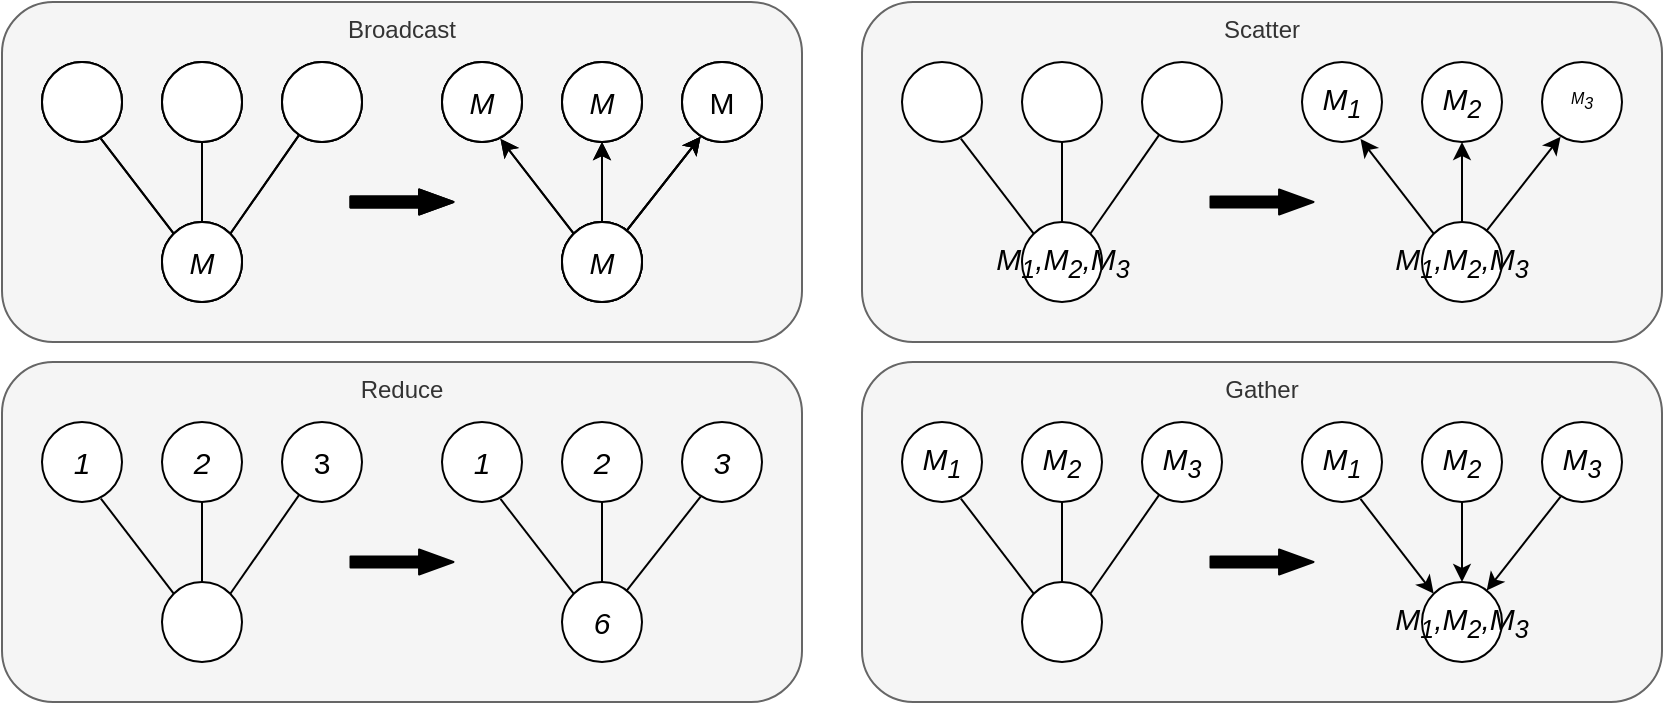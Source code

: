 <mxfile version="13.7.7" type="device"><diagram id="AlAOjZOpz6Q59WPYzQzP" name="group_communication"><mxGraphModel dx="2062" dy="1060" grid="1" gridSize="10" guides="1" tooltips="1" connect="1" arrows="1" fold="1" page="1" pageScale="1" pageWidth="850" pageHeight="1100" math="0" shadow="0"><root><mxCell id="0"/><mxCell id="1" parent="0"/><mxCell id="6ud2PgSasfHSi-d6BBd2-200" value="Reduce" style="rounded=1;whiteSpace=wrap;html=1;verticalAlign=top;fillColor=#f5f5f5;strokeColor=#666666;fontColor=#333333;" parent="1" vertex="1"><mxGeometry y="190" width="400" height="170" as="geometry"/></mxCell><mxCell id="6ud2PgSasfHSi-d6BBd2-232" value="Scatter" style="rounded=1;whiteSpace=wrap;html=1;verticalAlign=top;fillColor=#f5f5f5;strokeColor=#666666;fontColor=#333333;" parent="1" vertex="1"><mxGeometry x="430" y="10" width="400" height="170" as="geometry"/></mxCell><mxCell id="6ud2PgSasfHSi-d6BBd2-102" value="Broadcast" style="rounded=1;whiteSpace=wrap;html=1;verticalAlign=top;fillColor=#f5f5f5;strokeColor=#666666;fontColor=#333333;" parent="1" vertex="1"><mxGeometry y="10" width="400" height="170" as="geometry"/></mxCell><mxCell id="6ud2PgSasfHSi-d6BBd2-51" value="" style="ellipse;whiteSpace=wrap;html=1;aspect=fixed;" parent="1" vertex="1"><mxGeometry x="280" y="40" width="40" height="40" as="geometry"/></mxCell><mxCell id="6ud2PgSasfHSi-d6BBd2-52" value="" style="ellipse;whiteSpace=wrap;html=1;aspect=fixed;" parent="1" vertex="1"><mxGeometry x="340" y="40" width="40" height="40" as="geometry"/></mxCell><mxCell id="6ud2PgSasfHSi-d6BBd2-53" value="" style="ellipse;whiteSpace=wrap;html=1;aspect=fixed;" parent="1" vertex="1"><mxGeometry x="220" y="40" width="40" height="40" as="geometry"/></mxCell><mxCell id="6ud2PgSasfHSi-d6BBd2-54" value="" style="ellipse;whiteSpace=wrap;html=1;aspect=fixed;" parent="1" vertex="1"><mxGeometry x="280" y="120" width="40" height="40" as="geometry"/></mxCell><mxCell id="6ud2PgSasfHSi-d6BBd2-67" value="" style="ellipse;whiteSpace=wrap;html=1;aspect=fixed;" parent="1" vertex="1"><mxGeometry x="20" y="40" width="40" height="40" as="geometry"/></mxCell><mxCell id="6ud2PgSasfHSi-d6BBd2-68" value="" style="ellipse;whiteSpace=wrap;html=1;aspect=fixed;" parent="1" vertex="1"><mxGeometry x="80" y="40" width="40" height="40" as="geometry"/></mxCell><mxCell id="6ud2PgSasfHSi-d6BBd2-69" value="" style="ellipse;whiteSpace=wrap;html=1;aspect=fixed;" parent="1" vertex="1"><mxGeometry x="140" y="40" width="40" height="40" as="geometry"/></mxCell><mxCell id="6ud2PgSasfHSi-d6BBd2-70" value="" style="ellipse;whiteSpace=wrap;html=1;aspect=fixed;" parent="1" vertex="1"><mxGeometry x="80" y="120" width="40" height="40" as="geometry"/></mxCell><mxCell id="6ud2PgSasfHSi-d6BBd2-77" value="" style="ellipse;whiteSpace=wrap;html=1;aspect=fixed;" parent="1" vertex="1"><mxGeometry x="20" y="40" width="40" height="40" as="geometry"/></mxCell><mxCell id="6ud2PgSasfHSi-d6BBd2-78" value="" style="ellipse;whiteSpace=wrap;html=1;aspect=fixed;" parent="1" vertex="1"><mxGeometry x="80" y="40" width="40" height="40" as="geometry"/></mxCell><mxCell id="6ud2PgSasfHSi-d6BBd2-79" value="" style="ellipse;whiteSpace=wrap;html=1;aspect=fixed;" parent="1" vertex="1"><mxGeometry x="140" y="40" width="40" height="40" as="geometry"/></mxCell><mxCell id="6ud2PgSasfHSi-d6BBd2-80" value="" style="ellipse;whiteSpace=wrap;html=1;aspect=fixed;" parent="1" vertex="1"><mxGeometry x="80" y="120" width="40" height="40" as="geometry"/></mxCell><mxCell id="6ud2PgSasfHSi-d6BBd2-81" value="" style="ellipse;whiteSpace=wrap;html=1;aspect=fixed;" parent="1" vertex="1"><mxGeometry x="220" y="40" width="40" height="40" as="geometry"/></mxCell><mxCell id="6ud2PgSasfHSi-d6BBd2-82" value="" style="ellipse;whiteSpace=wrap;html=1;aspect=fixed;" parent="1" vertex="1"><mxGeometry x="280" y="40" width="40" height="40" as="geometry"/></mxCell><mxCell id="6ud2PgSasfHSi-d6BBd2-83" value="" style="ellipse;whiteSpace=wrap;html=1;aspect=fixed;" parent="1" vertex="1"><mxGeometry x="280" y="120" width="40" height="40" as="geometry"/></mxCell><mxCell id="6ud2PgSasfHSi-d6BBd2-84" value="" style="ellipse;whiteSpace=wrap;html=1;aspect=fixed;" parent="1" vertex="1"><mxGeometry x="340" y="40" width="40" height="40" as="geometry"/></mxCell><mxCell id="6ud2PgSasfHSi-d6BBd2-133" value="" style="shape=flexArrow;endArrow=classic;html=1;fillColor=#000000;width=5.517;endSize=5.406;endWidth=5.99;" parent="1" edge="1"><mxGeometry width="50" height="50" relative="1" as="geometry"><mxPoint x="173.75" y="110.0" as="sourcePoint"/><mxPoint x="226.25" y="110" as="targetPoint"/></mxGeometry></mxCell><mxCell id="6ud2PgSasfHSi-d6BBd2-135" value="" style="endArrow=none;html=1;entryX=0.5;entryY=1;entryDx=0;entryDy=0;" parent="1" source="6ud2PgSasfHSi-d6BBd2-80" target="6ud2PgSasfHSi-d6BBd2-78" edge="1"><mxGeometry width="50" height="50" relative="1" as="geometry"><mxPoint x="390" y="270" as="sourcePoint"/><mxPoint x="440" y="220" as="targetPoint"/></mxGeometry></mxCell><mxCell id="6ud2PgSasfHSi-d6BBd2-136" value="" style="endArrow=none;html=1;exitX=1;exitY=0;exitDx=0;exitDy=0;" parent="1" source="6ud2PgSasfHSi-d6BBd2-80" target="6ud2PgSasfHSi-d6BBd2-79" edge="1"><mxGeometry width="50" height="50" relative="1" as="geometry"><mxPoint x="390" y="270" as="sourcePoint"/><mxPoint x="440" y="220" as="targetPoint"/></mxGeometry></mxCell><mxCell id="6ud2PgSasfHSi-d6BBd2-140" value="" style="endArrow=classic;html=1;exitX=0;exitY=0;exitDx=0;exitDy=0;entryX=0.731;entryY=0.962;entryDx=0;entryDy=0;entryPerimeter=0;" parent="1" source="6ud2PgSasfHSi-d6BBd2-83" target="6ud2PgSasfHSi-d6BBd2-81" edge="1"><mxGeometry width="50" height="50" relative="1" as="geometry"><mxPoint x="270" y="240" as="sourcePoint"/><mxPoint x="250" y="76" as="targetPoint"/></mxGeometry></mxCell><mxCell id="6ud2PgSasfHSi-d6BBd2-141" value="" style="endArrow=classic;html=1;entryX=0.5;entryY=1;entryDx=0;entryDy=0;exitX=0.5;exitY=0;exitDx=0;exitDy=0;" parent="1" source="6ud2PgSasfHSi-d6BBd2-83" target="6ud2PgSasfHSi-d6BBd2-82" edge="1"><mxGeometry width="50" height="50" relative="1" as="geometry"><mxPoint x="270" y="240" as="sourcePoint"/><mxPoint x="320" y="190" as="targetPoint"/></mxGeometry></mxCell><mxCell id="6ud2PgSasfHSi-d6BBd2-142" value="" style="endArrow=classic;html=1;entryX=0.233;entryY=0.933;entryDx=0;entryDy=0;entryPerimeter=0;" parent="1" source="6ud2PgSasfHSi-d6BBd2-83" target="6ud2PgSasfHSi-d6BBd2-84" edge="1"><mxGeometry width="50" height="50" relative="1" as="geometry"><mxPoint x="270" y="240" as="sourcePoint"/><mxPoint x="320" y="190" as="targetPoint"/></mxGeometry></mxCell><mxCell id="6ud2PgSasfHSi-d6BBd2-143" value="" style="endArrow=none;html=1;exitX=0;exitY=0;exitDx=0;exitDy=0;entryX=0.736;entryY=0.957;entryDx=0;entryDy=0;entryPerimeter=0;" parent="1" source="6ud2PgSasfHSi-d6BBd2-80" target="6ud2PgSasfHSi-d6BBd2-77" edge="1"><mxGeometry width="50" height="50" relative="1" as="geometry"><mxPoint x="127.32" y="138.32" as="sourcePoint"/><mxPoint x="54" y="74" as="targetPoint"/></mxGeometry></mxCell><mxCell id="6ud2PgSasfHSi-d6BBd2-146" value="" style="ellipse;whiteSpace=wrap;html=1;aspect=fixed;" parent="1" vertex="1"><mxGeometry x="280" y="120" width="40" height="40" as="geometry"/></mxCell><mxCell id="6ud2PgSasfHSi-d6BBd2-147" value="" style="endArrow=classic;html=1;entryX=0.233;entryY=0.933;entryDx=0;entryDy=0;entryPerimeter=0;" parent="1" source="6ud2PgSasfHSi-d6BBd2-146" edge="1"><mxGeometry width="50" height="50" relative="1" as="geometry"><mxPoint x="270" y="240" as="sourcePoint"/><mxPoint x="349.32" y="77.32" as="targetPoint"/></mxGeometry></mxCell><mxCell id="6ud2PgSasfHSi-d6BBd2-148" value="&lt;font style=&quot;font-size: 15px&quot;&gt;M&lt;/font&gt;" style="ellipse;whiteSpace=wrap;html=1;aspect=fixed;fontStyle=2;fontSize=8;" parent="1" vertex="1"><mxGeometry x="280" y="120" width="40" height="40" as="geometry"/></mxCell><mxCell id="6ud2PgSasfHSi-d6BBd2-149" value="" style="endArrow=classic;html=1;entryX=0.233;entryY=0.933;entryDx=0;entryDy=0;entryPerimeter=0;" parent="1" source="6ud2PgSasfHSi-d6BBd2-148" edge="1"><mxGeometry width="50" height="50" relative="1" as="geometry"><mxPoint x="270" y="240" as="sourcePoint"/><mxPoint x="349.32" y="77.32" as="targetPoint"/></mxGeometry></mxCell><mxCell id="6ud2PgSasfHSi-d6BBd2-150" value="" style="endArrow=classic;html=1;entryX=0.5;entryY=1;entryDx=0;entryDy=0;exitX=0.5;exitY=0;exitDx=0;exitDy=0;" parent="1" target="6ud2PgSasfHSi-d6BBd2-153" edge="1"><mxGeometry width="50" height="50" relative="1" as="geometry"><mxPoint x="300" y="120" as="sourcePoint"/><mxPoint x="320" y="190" as="targetPoint"/></mxGeometry></mxCell><mxCell id="6ud2PgSasfHSi-d6BBd2-151" value="" style="endArrow=classic;html=1;exitX=0;exitY=0;exitDx=0;exitDy=0;entryX=0.731;entryY=0.962;entryDx=0;entryDy=0;entryPerimeter=0;" parent="1" target="6ud2PgSasfHSi-d6BBd2-152" edge="1"><mxGeometry width="50" height="50" relative="1" as="geometry"><mxPoint x="285.858" y="125.858" as="sourcePoint"/><mxPoint x="250" y="76" as="targetPoint"/></mxGeometry></mxCell><mxCell id="6ud2PgSasfHSi-d6BBd2-152" value="&lt;font style=&quot;font-size: 15px&quot;&gt;M&lt;/font&gt;" style="ellipse;whiteSpace=wrap;html=1;aspect=fixed;fontStyle=2;fontSize=8;" parent="1" vertex="1"><mxGeometry x="220" y="40" width="40" height="40" as="geometry"/></mxCell><mxCell id="6ud2PgSasfHSi-d6BBd2-153" value="&lt;font style=&quot;font-size: 15px&quot;&gt;M&lt;/font&gt;" style="ellipse;whiteSpace=wrap;html=1;aspect=fixed;fontStyle=2;fontSize=8;" parent="1" vertex="1"><mxGeometry x="280" y="40" width="40" height="40" as="geometry"/></mxCell><mxCell id="6ud2PgSasfHSi-d6BBd2-154" value="&lt;font style=&quot;font-size: 15px&quot;&gt;M&lt;/font&gt;" style="ellipse;whiteSpace=wrap;html=1;aspect=fixed;fontSize=8;" parent="1" vertex="1"><mxGeometry x="340" y="40" width="40" height="40" as="geometry"/></mxCell><mxCell id="6ud2PgSasfHSi-d6BBd2-155" value="" style="shape=flexArrow;endArrow=classic;html=1;fillColor=#000000;width=5.517;endSize=5.406;endWidth=5.99;" parent="1" edge="1"><mxGeometry width="50" height="50" relative="1" as="geometry"><mxPoint x="173.75" y="110" as="sourcePoint"/><mxPoint x="226.25" y="110" as="targetPoint"/></mxGeometry></mxCell><mxCell id="6ud2PgSasfHSi-d6BBd2-156" value="&lt;font style=&quot;font-size: 15px&quot;&gt;M&lt;/font&gt;" style="ellipse;whiteSpace=wrap;html=1;aspect=fixed;fontStyle=2;fontSize=8;" parent="1" vertex="1"><mxGeometry x="80" y="120" width="40" height="40" as="geometry"/></mxCell><mxCell id="6ud2PgSasfHSi-d6BBd2-171" value="" style="ellipse;whiteSpace=wrap;html=1;aspect=fixed;" parent="1" vertex="1"><mxGeometry x="20" y="40" width="40" height="40" as="geometry"/></mxCell><mxCell id="6ud2PgSasfHSi-d6BBd2-172" value="" style="ellipse;whiteSpace=wrap;html=1;aspect=fixed;" parent="1" vertex="1"><mxGeometry x="80" y="40" width="40" height="40" as="geometry"/></mxCell><mxCell id="6ud2PgSasfHSi-d6BBd2-173" value="" style="ellipse;whiteSpace=wrap;html=1;aspect=fixed;" parent="1" vertex="1"><mxGeometry x="140" y="40" width="40" height="40" as="geometry"/></mxCell><mxCell id="6ud2PgSasfHSi-d6BBd2-174" value="" style="endArrow=none;html=1;exitX=1;exitY=0;exitDx=0;exitDy=0;" parent="1" target="6ud2PgSasfHSi-d6BBd2-173" edge="1"><mxGeometry width="50" height="50" relative="1" as="geometry"><mxPoint x="114.142" y="125.858" as="sourcePoint"/><mxPoint x="440" y="220" as="targetPoint"/></mxGeometry></mxCell><mxCell id="6ud2PgSasfHSi-d6BBd2-175" value="" style="endArrow=none;html=1;entryX=0.5;entryY=1;entryDx=0;entryDy=0;" parent="1" target="6ud2PgSasfHSi-d6BBd2-172" edge="1"><mxGeometry width="50" height="50" relative="1" as="geometry"><mxPoint x="100" y="120" as="sourcePoint"/><mxPoint x="440" y="220" as="targetPoint"/></mxGeometry></mxCell><mxCell id="6ud2PgSasfHSi-d6BBd2-176" value="" style="endArrow=none;html=1;exitX=0;exitY=0;exitDx=0;exitDy=0;entryX=0.736;entryY=0.957;entryDx=0;entryDy=0;entryPerimeter=0;" parent="1" target="6ud2PgSasfHSi-d6BBd2-171" edge="1"><mxGeometry width="50" height="50" relative="1" as="geometry"><mxPoint x="85.858" y="125.858" as="sourcePoint"/><mxPoint x="54" y="74" as="targetPoint"/></mxGeometry></mxCell><mxCell id="6ud2PgSasfHSi-d6BBd2-193" value="&lt;i&gt;&lt;font style=&quot;font-size: 15px&quot;&gt;1&lt;/font&gt;&lt;/i&gt;" style="ellipse;whiteSpace=wrap;html=1;aspect=fixed;fontSize=8;" parent="1" vertex="1"><mxGeometry x="20" y="220" width="40" height="40" as="geometry"/></mxCell><mxCell id="6ud2PgSasfHSi-d6BBd2-194" value="&lt;i&gt;&lt;font style=&quot;font-size: 15px&quot;&gt;2&lt;/font&gt;&lt;/i&gt;" style="ellipse;whiteSpace=wrap;html=1;aspect=fixed;fontSize=8;" parent="1" vertex="1"><mxGeometry x="80" y="220" width="40" height="40" as="geometry"/></mxCell><mxCell id="6ud2PgSasfHSi-d6BBd2-195" value="&lt;font style=&quot;font-size: 15px&quot;&gt;3&lt;/font&gt;" style="ellipse;whiteSpace=wrap;html=1;aspect=fixed;fontSize=8;" parent="1" vertex="1"><mxGeometry x="140" y="220" width="40" height="40" as="geometry"/></mxCell><mxCell id="6ud2PgSasfHSi-d6BBd2-196" value="" style="endArrow=none;html=1;exitX=1;exitY=0;exitDx=0;exitDy=0;" parent="1" target="6ud2PgSasfHSi-d6BBd2-195" edge="1"><mxGeometry width="50" height="50" relative="1" as="geometry"><mxPoint x="114.142" y="305.858" as="sourcePoint"/><mxPoint x="440" y="400" as="targetPoint"/></mxGeometry></mxCell><mxCell id="6ud2PgSasfHSi-d6BBd2-197" value="" style="endArrow=none;html=1;entryX=0.5;entryY=1;entryDx=0;entryDy=0;" parent="1" target="6ud2PgSasfHSi-d6BBd2-194" edge="1"><mxGeometry width="50" height="50" relative="1" as="geometry"><mxPoint x="100" y="300" as="sourcePoint"/><mxPoint x="440" y="400" as="targetPoint"/></mxGeometry></mxCell><mxCell id="6ud2PgSasfHSi-d6BBd2-198" value="" style="endArrow=none;html=1;exitX=0;exitY=0;exitDx=0;exitDy=0;entryX=0.736;entryY=0.957;entryDx=0;entryDy=0;entryPerimeter=0;" parent="1" target="6ud2PgSasfHSi-d6BBd2-193" edge="1"><mxGeometry width="50" height="50" relative="1" as="geometry"><mxPoint x="85.858" y="305.858" as="sourcePoint"/><mxPoint x="54" y="254" as="targetPoint"/></mxGeometry></mxCell><mxCell id="6ud2PgSasfHSi-d6BBd2-199" value="" style="ellipse;whiteSpace=wrap;html=1;aspect=fixed;" parent="1" vertex="1"><mxGeometry x="80" y="300" width="40" height="40" as="geometry"/></mxCell><mxCell id="6ud2PgSasfHSi-d6BBd2-201" value="" style="shape=flexArrow;endArrow=classic;html=1;fillColor=#000000;width=5.517;endSize=5.406;endWidth=5.99;" parent="1" edge="1"><mxGeometry width="50" height="50" relative="1" as="geometry"><mxPoint x="173.75" y="290" as="sourcePoint"/><mxPoint x="226.25" y="290" as="targetPoint"/></mxGeometry></mxCell><mxCell id="6ud2PgSasfHSi-d6BBd2-202" value="" style="endArrow=none;html=1;exitX=0;exitY=0;exitDx=0;exitDy=0;entryX=0.731;entryY=0.962;entryDx=0;entryDy=0;entryPerimeter=0;endFill=0;" parent="1" target="6ud2PgSasfHSi-d6BBd2-207" edge="1"><mxGeometry width="50" height="50" relative="1" as="geometry"><mxPoint x="285.858" y="305.858" as="sourcePoint"/><mxPoint x="250" y="256" as="targetPoint"/></mxGeometry></mxCell><mxCell id="6ud2PgSasfHSi-d6BBd2-203" value="" style="endArrow=none;html=1;entryX=0.5;entryY=1;entryDx=0;entryDy=0;exitX=0.5;exitY=0;exitDx=0;exitDy=0;endFill=0;" parent="1" target="6ud2PgSasfHSi-d6BBd2-206" edge="1"><mxGeometry width="50" height="50" relative="1" as="geometry"><mxPoint x="300" y="300" as="sourcePoint"/><mxPoint x="320" y="370" as="targetPoint"/></mxGeometry></mxCell><mxCell id="6ud2PgSasfHSi-d6BBd2-204" value="" style="endArrow=none;html=1;entryX=0.233;entryY=0.933;entryDx=0;entryDy=0;entryPerimeter=0;endFill=0;" parent="1" source="6ud2PgSasfHSi-d6BBd2-208" edge="1"><mxGeometry width="50" height="50" relative="1" as="geometry"><mxPoint x="270" y="420" as="sourcePoint"/><mxPoint x="349.32" y="257.32" as="targetPoint"/></mxGeometry></mxCell><mxCell id="6ud2PgSasfHSi-d6BBd2-205" value="&lt;i&gt;&lt;font style=&quot;font-size: 15px&quot;&gt;3&lt;/font&gt;&lt;/i&gt;" style="ellipse;whiteSpace=wrap;html=1;aspect=fixed;fontSize=8;" parent="1" vertex="1"><mxGeometry x="340" y="220" width="40" height="40" as="geometry"/></mxCell><mxCell id="6ud2PgSasfHSi-d6BBd2-206" value="&lt;i&gt;&lt;font style=&quot;font-size: 15px&quot;&gt;2&lt;/font&gt;&lt;/i&gt;" style="ellipse;whiteSpace=wrap;html=1;aspect=fixed;fontSize=8;" parent="1" vertex="1"><mxGeometry x="280" y="220" width="40" height="40" as="geometry"/></mxCell><mxCell id="6ud2PgSasfHSi-d6BBd2-207" value="&lt;i&gt;&lt;font style=&quot;font-size: 15px&quot;&gt;1&lt;/font&gt;&lt;/i&gt;" style="ellipse;whiteSpace=wrap;html=1;aspect=fixed;fontSize=8;" parent="1" vertex="1"><mxGeometry x="220" y="220" width="40" height="40" as="geometry"/></mxCell><mxCell id="6ud2PgSasfHSi-d6BBd2-208" value="&lt;i&gt;&lt;font style=&quot;font-size: 15px&quot;&gt;6&lt;/font&gt;&lt;/i&gt;" style="ellipse;whiteSpace=wrap;html=1;aspect=fixed;fontSize=8;" parent="1" vertex="1"><mxGeometry x="280" y="300" width="40" height="40" as="geometry"/></mxCell><mxCell id="6ud2PgSasfHSi-d6BBd2-225" value="" style="ellipse;whiteSpace=wrap;html=1;aspect=fixed;" parent="1" vertex="1"><mxGeometry x="450" y="40" width="40" height="40" as="geometry"/></mxCell><mxCell id="6ud2PgSasfHSi-d6BBd2-226" value="" style="ellipse;whiteSpace=wrap;html=1;aspect=fixed;" parent="1" vertex="1"><mxGeometry x="510" y="40" width="40" height="40" as="geometry"/></mxCell><mxCell id="6ud2PgSasfHSi-d6BBd2-227" value="" style="ellipse;whiteSpace=wrap;html=1;aspect=fixed;" parent="1" vertex="1"><mxGeometry x="570" y="40" width="40" height="40" as="geometry"/></mxCell><mxCell id="6ud2PgSasfHSi-d6BBd2-228" value="" style="endArrow=none;html=1;exitX=1;exitY=0;exitDx=0;exitDy=0;" parent="1" target="6ud2PgSasfHSi-d6BBd2-227" edge="1"><mxGeometry width="50" height="50" relative="1" as="geometry"><mxPoint x="544.142" y="125.858" as="sourcePoint"/><mxPoint x="870" y="220" as="targetPoint"/></mxGeometry></mxCell><mxCell id="6ud2PgSasfHSi-d6BBd2-229" value="" style="endArrow=none;html=1;entryX=0.5;entryY=1;entryDx=0;entryDy=0;" parent="1" target="6ud2PgSasfHSi-d6BBd2-226" edge="1"><mxGeometry width="50" height="50" relative="1" as="geometry"><mxPoint x="530" y="120" as="sourcePoint"/><mxPoint x="870" y="220" as="targetPoint"/></mxGeometry></mxCell><mxCell id="6ud2PgSasfHSi-d6BBd2-230" value="" style="endArrow=none;html=1;exitX=0;exitY=0;exitDx=0;exitDy=0;entryX=0.736;entryY=0.957;entryDx=0;entryDy=0;entryPerimeter=0;" parent="1" target="6ud2PgSasfHSi-d6BBd2-225" edge="1"><mxGeometry width="50" height="50" relative="1" as="geometry"><mxPoint x="515.858" y="125.858" as="sourcePoint"/><mxPoint x="484" y="74" as="targetPoint"/></mxGeometry></mxCell><mxCell id="6ud2PgSasfHSi-d6BBd2-231" value="&lt;font style=&quot;font-size: 15px&quot;&gt;M&lt;sub&gt;1&lt;/sub&gt;,M&lt;sub&gt;2&lt;/sub&gt;,M&lt;sub&gt;3&lt;/sub&gt;&lt;/font&gt;" style="ellipse;html=1;aspect=fixed;fontStyle=2;fontSize=8;" parent="1" vertex="1"><mxGeometry x="510" y="120" width="40" height="40" as="geometry"/></mxCell><mxCell id="6ud2PgSasfHSi-d6BBd2-233" value="" style="shape=flexArrow;endArrow=classic;html=1;fillColor=#000000;width=5.517;endSize=5.406;endWidth=5.99;" parent="1" edge="1"><mxGeometry width="50" height="50" relative="1" as="geometry"><mxPoint x="603.75" y="110" as="sourcePoint"/><mxPoint x="656.25" y="110" as="targetPoint"/></mxGeometry></mxCell><mxCell id="6ud2PgSasfHSi-d6BBd2-234" value="" style="endArrow=classic;html=1;exitX=0;exitY=0;exitDx=0;exitDy=0;entryX=0.731;entryY=0.962;entryDx=0;entryDy=0;entryPerimeter=0;" parent="1" target="6ud2PgSasfHSi-d6BBd2-239" edge="1"><mxGeometry width="50" height="50" relative="1" as="geometry"><mxPoint x="715.858" y="125.858" as="sourcePoint"/><mxPoint x="680" y="76" as="targetPoint"/></mxGeometry></mxCell><mxCell id="6ud2PgSasfHSi-d6BBd2-235" value="" style="endArrow=classic;html=1;entryX=0.5;entryY=1;entryDx=0;entryDy=0;exitX=0.5;exitY=0;exitDx=0;exitDy=0;" parent="1" target="6ud2PgSasfHSi-d6BBd2-238" edge="1"><mxGeometry width="50" height="50" relative="1" as="geometry"><mxPoint x="730" y="120" as="sourcePoint"/><mxPoint x="750" y="190" as="targetPoint"/></mxGeometry></mxCell><mxCell id="6ud2PgSasfHSi-d6BBd2-236" value="" style="endArrow=classic;html=1;entryX=0.233;entryY=0.933;entryDx=0;entryDy=0;entryPerimeter=0;" parent="1" source="6ud2PgSasfHSi-d6BBd2-240" edge="1"><mxGeometry width="50" height="50" relative="1" as="geometry"><mxPoint x="700" y="240" as="sourcePoint"/><mxPoint x="779.32" y="77.32" as="targetPoint"/></mxGeometry></mxCell><mxCell id="6ud2PgSasfHSi-d6BBd2-237" value="&lt;span style=&quot;font-style: italic; font-size: 8px;&quot;&gt;M&lt;/span&gt;&lt;sub style=&quot;font-style: italic; font-size: 8px;&quot;&gt;3&lt;/sub&gt;" style="ellipse;whiteSpace=wrap;html=1;aspect=fixed;fontSize=8;" parent="1" vertex="1"><mxGeometry x="770" y="40" width="40" height="40" as="geometry"/></mxCell><mxCell id="6ud2PgSasfHSi-d6BBd2-238" value="&lt;font style=&quot;font-size: 15px&quot;&gt;&lt;span style=&quot;font-style: italic&quot;&gt;M&lt;/span&gt;&lt;sub style=&quot;font-style: italic&quot;&gt;2&lt;/sub&gt;&lt;/font&gt;" style="ellipse;whiteSpace=wrap;html=1;aspect=fixed;fontSize=8;" parent="1" vertex="1"><mxGeometry x="710" y="40" width="40" height="40" as="geometry"/></mxCell><mxCell id="6ud2PgSasfHSi-d6BBd2-239" value="&lt;font style=&quot;font-size: 15px&quot;&gt;&lt;span style=&quot;font-style: italic&quot;&gt;M&lt;/span&gt;&lt;span style=&quot;font-style: italic&quot;&gt;&lt;sub&gt;1&lt;/sub&gt;&lt;/span&gt;&lt;/font&gt;" style="ellipse;whiteSpace=wrap;html=1;aspect=fixed;fontSize=8;" parent="1" vertex="1"><mxGeometry x="650" y="40" width="40" height="40" as="geometry"/></mxCell><mxCell id="6ud2PgSasfHSi-d6BBd2-240" value="&lt;font style=&quot;font-size: 15px&quot;&gt;&lt;span style=&quot;font-style: italic&quot;&gt;M&lt;/span&gt;&lt;span style=&quot;font-style: italic&quot;&gt;&lt;sub&gt;1&lt;/sub&gt;&lt;/span&gt;&lt;span style=&quot;font-style: italic&quot;&gt;,M&lt;/span&gt;&lt;sub style=&quot;font-style: italic&quot;&gt;2&lt;/sub&gt;&lt;span style=&quot;font-style: italic&quot;&gt;,M&lt;/span&gt;&lt;sub style=&quot;font-style: italic&quot;&gt;3&lt;/sub&gt;&lt;/font&gt;" style="ellipse;whiteSpace=wrap;html=1;aspect=fixed;fontSize=8;" parent="1" vertex="1"><mxGeometry x="710" y="120" width="40" height="40" as="geometry"/></mxCell><mxCell id="6ud2PgSasfHSi-d6BBd2-243" value="Gather" style="rounded=1;whiteSpace=wrap;html=1;verticalAlign=top;fillColor=#f5f5f5;strokeColor=#666666;fontColor=#333333;" parent="1" vertex="1"><mxGeometry x="430" y="190" width="400" height="170" as="geometry"/></mxCell><mxCell id="6ud2PgSasfHSi-d6BBd2-244" value="&lt;font style=&quot;font-size: 15px&quot;&gt;&lt;span style=&quot;font-style: italic&quot;&gt;M&lt;/span&gt;&lt;span style=&quot;font-style: italic&quot;&gt;&lt;sub&gt;1&lt;/sub&gt;&lt;/span&gt;&lt;/font&gt;" style="ellipse;whiteSpace=wrap;html=1;aspect=fixed;fontSize=8;" parent="1" vertex="1"><mxGeometry x="450" y="220" width="40" height="40" as="geometry"/></mxCell><mxCell id="6ud2PgSasfHSi-d6BBd2-245" value="&lt;font style=&quot;font-size: 15px&quot;&gt;&lt;span style=&quot;font-style: italic&quot;&gt;M&lt;/span&gt;&lt;sub style=&quot;font-style: italic&quot;&gt;2&lt;/sub&gt;&lt;/font&gt;" style="ellipse;whiteSpace=wrap;html=1;aspect=fixed;fontSize=8;" parent="1" vertex="1"><mxGeometry x="510" y="220" width="40" height="40" as="geometry"/></mxCell><mxCell id="6ud2PgSasfHSi-d6BBd2-246" value="&lt;font style=&quot;font-size: 15px&quot;&gt;&lt;span style=&quot;font-style: italic&quot;&gt;M&lt;/span&gt;&lt;sub style=&quot;font-style: italic&quot;&gt;3&lt;/sub&gt;&lt;/font&gt;" style="ellipse;whiteSpace=wrap;html=1;aspect=fixed;fontSize=8;" parent="1" vertex="1"><mxGeometry x="570" y="220" width="40" height="40" as="geometry"/></mxCell><mxCell id="6ud2PgSasfHSi-d6BBd2-247" value="" style="endArrow=none;html=1;exitX=1;exitY=0;exitDx=0;exitDy=0;" parent="1" target="6ud2PgSasfHSi-d6BBd2-246" edge="1"><mxGeometry width="50" height="50" relative="1" as="geometry"><mxPoint x="544.142" y="305.858" as="sourcePoint"/><mxPoint x="870" y="400" as="targetPoint"/></mxGeometry></mxCell><mxCell id="6ud2PgSasfHSi-d6BBd2-248" value="" style="endArrow=none;html=1;entryX=0.5;entryY=1;entryDx=0;entryDy=0;" parent="1" target="6ud2PgSasfHSi-d6BBd2-245" edge="1"><mxGeometry width="50" height="50" relative="1" as="geometry"><mxPoint x="530" y="300" as="sourcePoint"/><mxPoint x="870" y="400" as="targetPoint"/></mxGeometry></mxCell><mxCell id="6ud2PgSasfHSi-d6BBd2-249" value="" style="endArrow=none;html=1;exitX=0;exitY=0;exitDx=0;exitDy=0;entryX=0.736;entryY=0.957;entryDx=0;entryDy=0;entryPerimeter=0;" parent="1" target="6ud2PgSasfHSi-d6BBd2-244" edge="1"><mxGeometry width="50" height="50" relative="1" as="geometry"><mxPoint x="515.858" y="305.858" as="sourcePoint"/><mxPoint x="484" y="254" as="targetPoint"/></mxGeometry></mxCell><mxCell id="6ud2PgSasfHSi-d6BBd2-250" value="" style="ellipse;html=1;aspect=fixed;fontStyle=2;fontSize=8;" parent="1" vertex="1"><mxGeometry x="510" y="300" width="40" height="40" as="geometry"/></mxCell><mxCell id="6ud2PgSasfHSi-d6BBd2-251" value="" style="shape=flexArrow;endArrow=classic;html=1;fillColor=#000000;width=5.517;endSize=5.406;endWidth=5.99;" parent="1" edge="1"><mxGeometry width="50" height="50" relative="1" as="geometry"><mxPoint x="603.75" y="290" as="sourcePoint"/><mxPoint x="656.25" y="290" as="targetPoint"/></mxGeometry></mxCell><mxCell id="6ud2PgSasfHSi-d6BBd2-252" value="" style="endArrow=none;html=1;exitX=0;exitY=0;exitDx=0;exitDy=0;entryX=0.731;entryY=0.962;entryDx=0;entryDy=0;entryPerimeter=0;endFill=0;startArrow=classic;startFill=1;" parent="1" target="6ud2PgSasfHSi-d6BBd2-257" edge="1"><mxGeometry width="50" height="50" relative="1" as="geometry"><mxPoint x="715.858" y="305.858" as="sourcePoint"/><mxPoint x="680" y="256" as="targetPoint"/></mxGeometry></mxCell><mxCell id="6ud2PgSasfHSi-d6BBd2-253" value="" style="endArrow=none;html=1;entryX=0.5;entryY=1;entryDx=0;entryDy=0;exitX=0.5;exitY=0;exitDx=0;exitDy=0;endFill=0;startArrow=classic;startFill=1;" parent="1" target="6ud2PgSasfHSi-d6BBd2-256" edge="1"><mxGeometry width="50" height="50" relative="1" as="geometry"><mxPoint x="730" y="300" as="sourcePoint"/><mxPoint x="750" y="370" as="targetPoint"/></mxGeometry></mxCell><mxCell id="6ud2PgSasfHSi-d6BBd2-254" value="" style="endArrow=none;html=1;entryX=0.233;entryY=0.933;entryDx=0;entryDy=0;entryPerimeter=0;startArrow=classic;startFill=1;endFill=0;" parent="1" source="6ud2PgSasfHSi-d6BBd2-258" edge="1"><mxGeometry width="50" height="50" relative="1" as="geometry"><mxPoint x="700" y="420" as="sourcePoint"/><mxPoint x="779.32" y="257.32" as="targetPoint"/></mxGeometry></mxCell><mxCell id="6ud2PgSasfHSi-d6BBd2-255" value="&lt;font style=&quot;font-size: 15px&quot;&gt;&lt;span style=&quot;font-style: italic&quot;&gt;M&lt;/span&gt;&lt;sub style=&quot;font-style: italic&quot;&gt;3&lt;/sub&gt;&lt;/font&gt;" style="ellipse;whiteSpace=wrap;html=1;aspect=fixed;fontSize=8;" parent="1" vertex="1"><mxGeometry x="770" y="220" width="40" height="40" as="geometry"/></mxCell><mxCell id="6ud2PgSasfHSi-d6BBd2-256" value="&lt;font style=&quot;font-size: 15px&quot;&gt;&lt;span style=&quot;font-style: italic&quot;&gt;M&lt;/span&gt;&lt;sub style=&quot;font-style: italic&quot;&gt;2&lt;/sub&gt;&lt;/font&gt;" style="ellipse;whiteSpace=wrap;html=1;aspect=fixed;fontSize=8;" parent="1" vertex="1"><mxGeometry x="710" y="220" width="40" height="40" as="geometry"/></mxCell><mxCell id="6ud2PgSasfHSi-d6BBd2-257" value="&lt;font style=&quot;font-size: 15px&quot;&gt;&lt;span style=&quot;font-style: italic&quot;&gt;M&lt;/span&gt;&lt;span style=&quot;font-style: italic&quot;&gt;&lt;sub&gt;1&lt;/sub&gt;&lt;/span&gt;&lt;/font&gt;" style="ellipse;whiteSpace=wrap;html=1;aspect=fixed;fontSize=8;" parent="1" vertex="1"><mxGeometry x="650" y="220" width="40" height="40" as="geometry"/></mxCell><mxCell id="6ud2PgSasfHSi-d6BBd2-258" value="&lt;font style=&quot;font-size: 15px&quot;&gt;&lt;span style=&quot;font-style: italic&quot;&gt;M&lt;/span&gt;&lt;span style=&quot;font-style: italic&quot;&gt;&lt;sub&gt;1&lt;/sub&gt;&lt;/span&gt;&lt;span style=&quot;font-style: italic&quot;&gt;,M&lt;/span&gt;&lt;sub style=&quot;font-style: italic&quot;&gt;2&lt;/sub&gt;&lt;span style=&quot;font-style: italic&quot;&gt;,M&lt;/span&gt;&lt;sub style=&quot;font-style: italic&quot;&gt;3&lt;/sub&gt;&lt;/font&gt;" style="ellipse;whiteSpace=wrap;html=1;aspect=fixed;fontSize=8;" parent="1" vertex="1"><mxGeometry x="710" y="300" width="40" height="40" as="geometry"/></mxCell></root></mxGraphModel></diagram></mxfile>